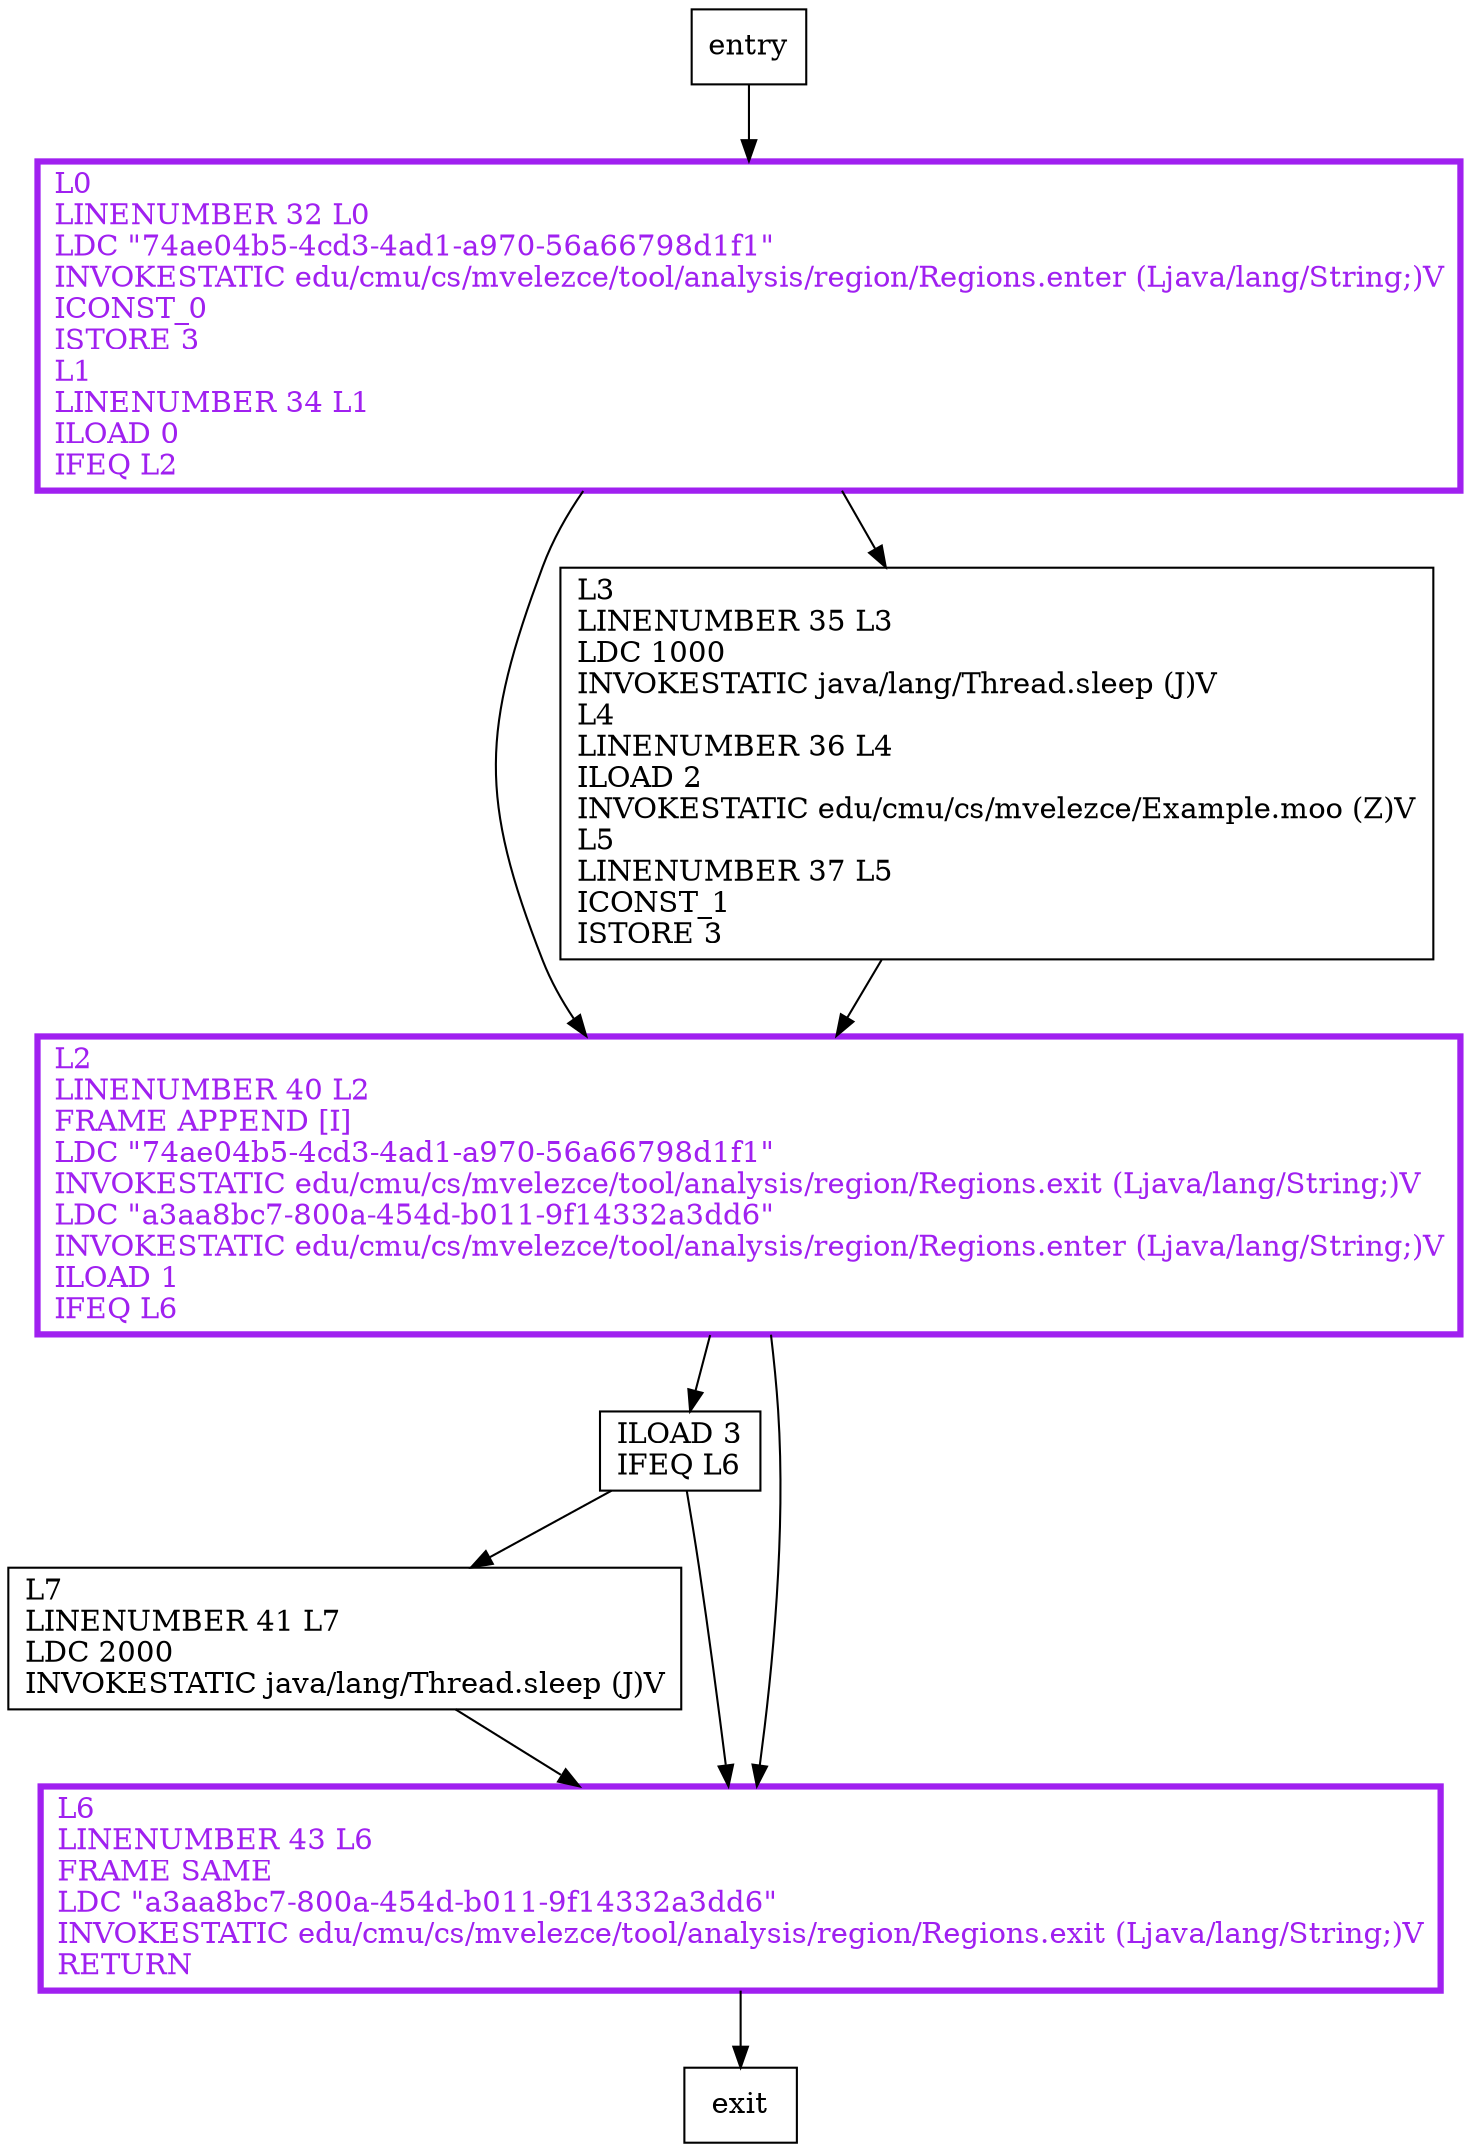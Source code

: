 digraph foo {
node [shape=record];
1406763631 [label="L0\lLINENUMBER 32 L0\lLDC \"74ae04b5-4cd3-4ad1-a970-56a66798d1f1\"\lINVOKESTATIC edu/cmu/cs/mvelezce/tool/analysis/region/Regions.enter (Ljava/lang/String;)V\lICONST_0\lISTORE 3\lL1\lLINENUMBER 34 L1\lILOAD 0\lIFEQ L2\l"];
512029640 [label="L2\lLINENUMBER 40 L2\lFRAME APPEND [I]\lLDC \"74ae04b5-4cd3-4ad1-a970-56a66798d1f1\"\lINVOKESTATIC edu/cmu/cs/mvelezce/tool/analysis/region/Regions.exit (Ljava/lang/String;)V\lLDC \"a3aa8bc7-800a-454d-b011-9f14332a3dd6\"\lINVOKESTATIC edu/cmu/cs/mvelezce/tool/analysis/region/Regions.enter (Ljava/lang/String;)V\lILOAD 1\lIFEQ L6\l"];
1566200241 [label="L7\lLINENUMBER 41 L7\lLDC 2000\lINVOKESTATIC java/lang/Thread.sleep (J)V\l"];
1694102613 [label="ILOAD 3\lIFEQ L6\l"];
2066533285 [label="L6\lLINENUMBER 43 L6\lFRAME SAME\lLDC \"a3aa8bc7-800a-454d-b011-9f14332a3dd6\"\lINVOKESTATIC edu/cmu/cs/mvelezce/tool/analysis/region/Regions.exit (Ljava/lang/String;)V\lRETURN\l"];
1599728268 [label="L3\lLINENUMBER 35 L3\lLDC 1000\lINVOKESTATIC java/lang/Thread.sleep (J)V\lL4\lLINENUMBER 36 L4\lILOAD 2\lINVOKESTATIC edu/cmu/cs/mvelezce/Example.moo (Z)V\lL5\lLINENUMBER 37 L5\lICONST_1\lISTORE 3\l"];
entry;
exit;
1406763631 -> 512029640;
1406763631 -> 1599728268;
entry -> 1406763631;
512029640 -> 1694102613;
512029640 -> 2066533285;
1566200241 -> 2066533285;
1694102613 -> 1566200241;
1694102613 -> 2066533285;
2066533285 -> exit;
1599728268 -> 512029640;
1406763631[fontcolor="purple", penwidth=3, color="purple"];
512029640[fontcolor="purple", penwidth=3, color="purple"];
2066533285[fontcolor="purple", penwidth=3, color="purple"];
}
